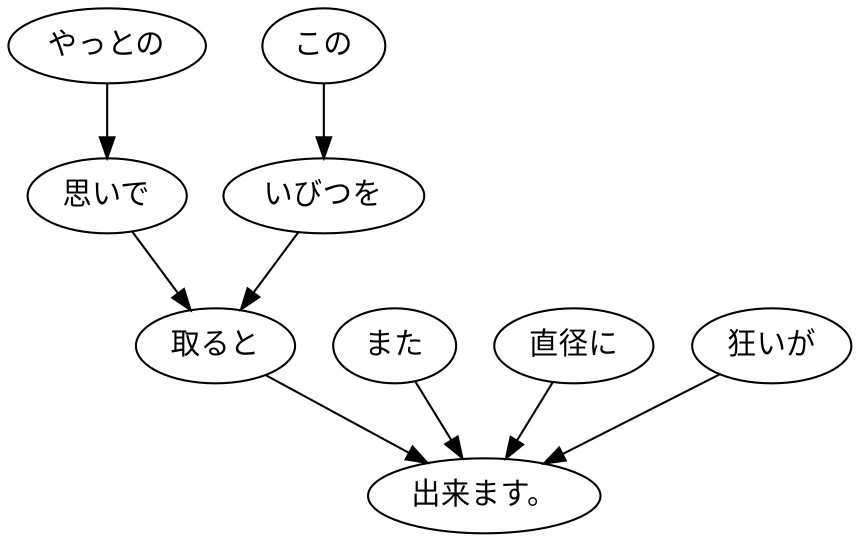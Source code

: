 digraph graph3561 {
	node0 [label="やっとの"];
	node1 [label="思いで"];
	node2 [label="この"];
	node3 [label="いびつを"];
	node4 [label="取ると"];
	node5 [label="また"];
	node6 [label="直径に"];
	node7 [label="狂いが"];
	node8 [label="出来ます。"];
	node0 -> node1;
	node1 -> node4;
	node2 -> node3;
	node3 -> node4;
	node4 -> node8;
	node5 -> node8;
	node6 -> node8;
	node7 -> node8;
}
